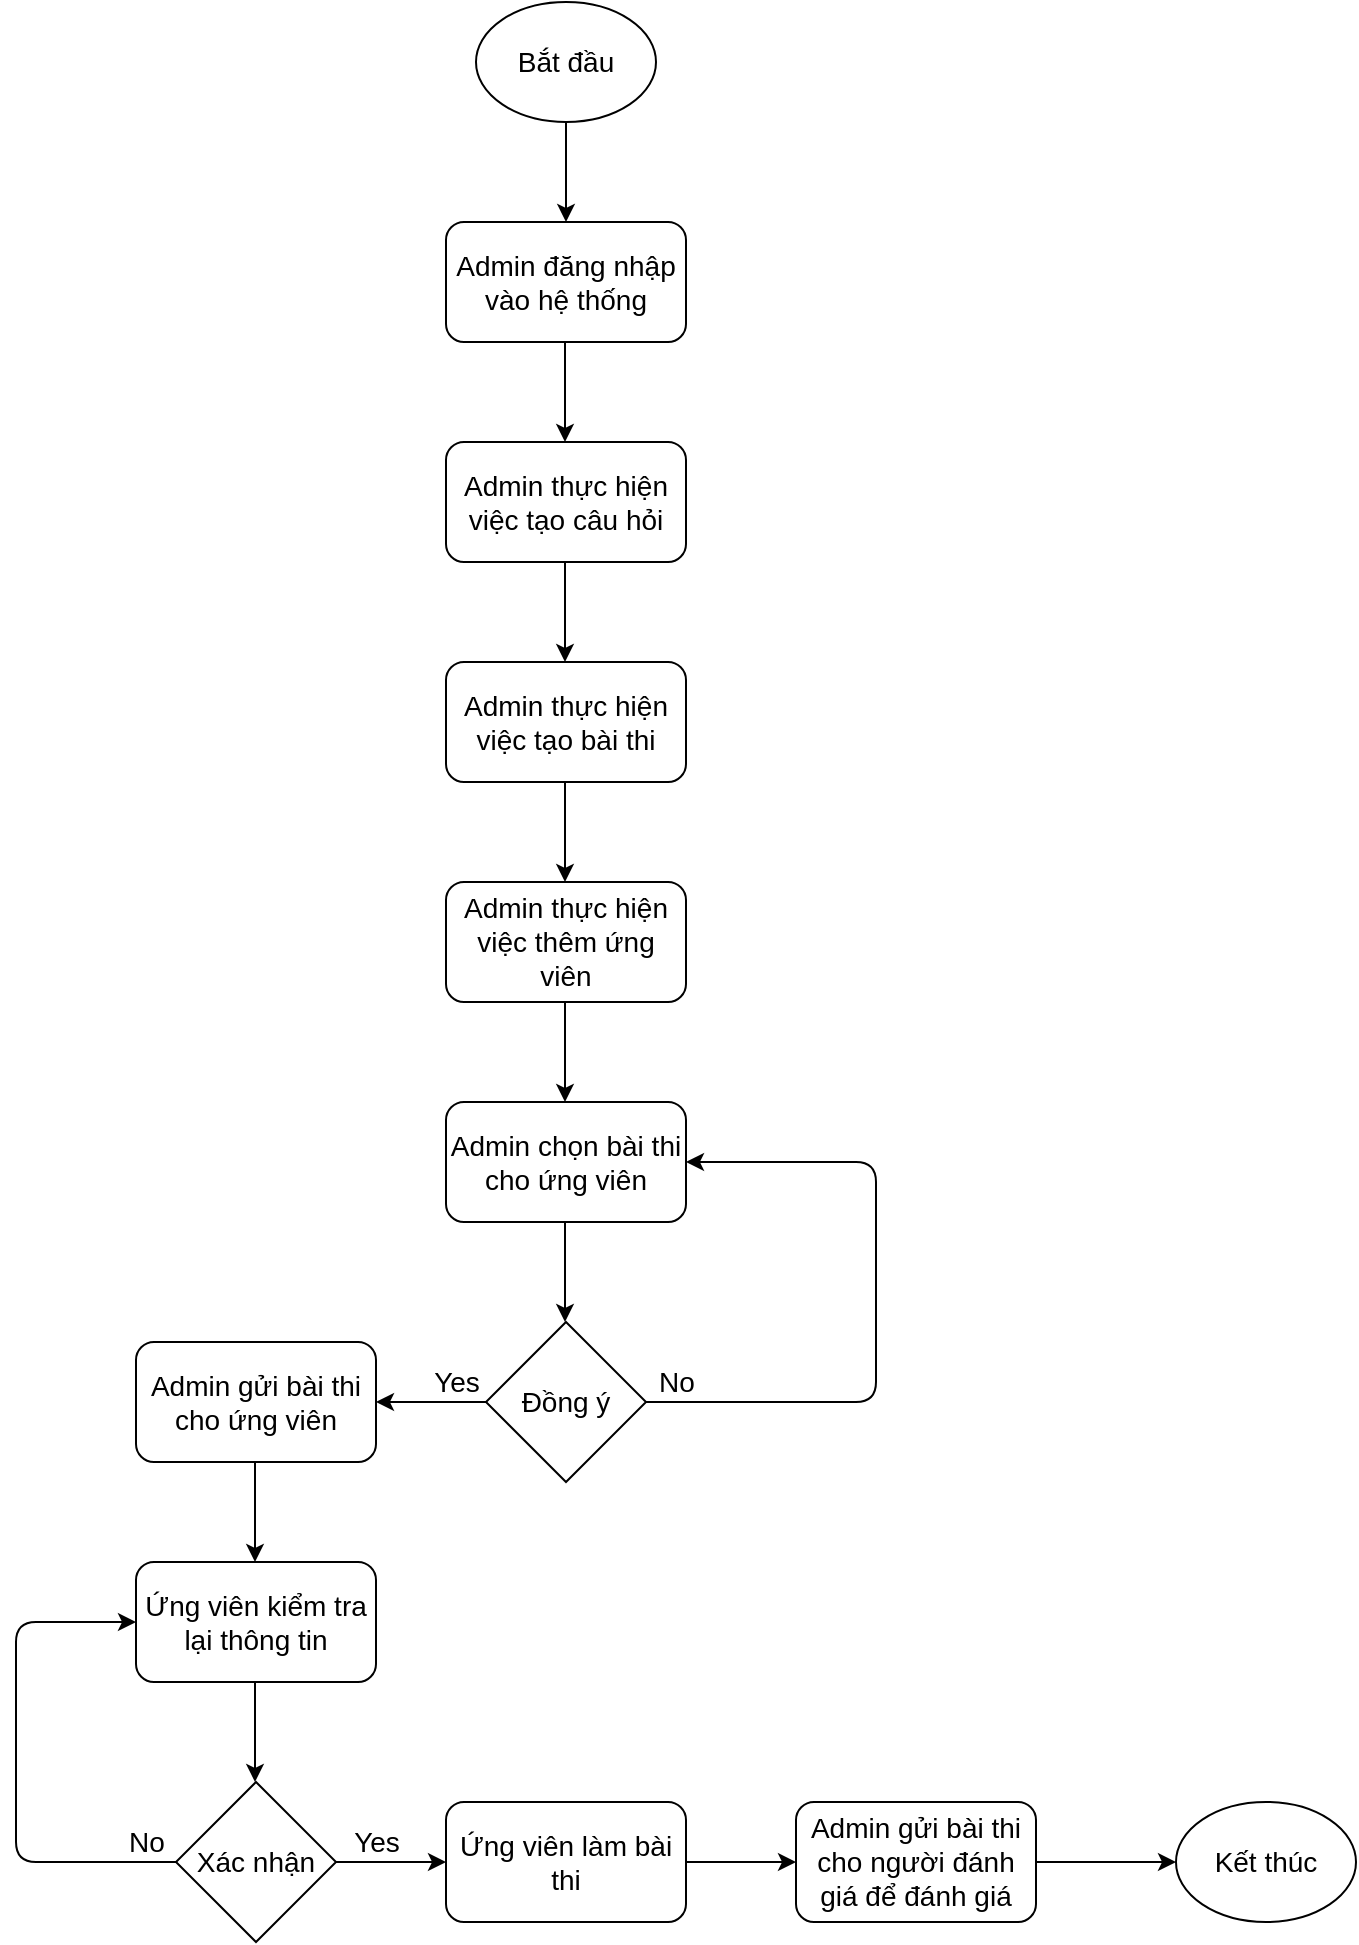 <mxfile version="15.1.4" type="device"><diagram id="08xSV2aj_PGrILpTHVnK" name="Page-1"><mxGraphModel dx="1422" dy="754" grid="1" gridSize="10" guides="1" tooltips="1" connect="1" arrows="1" fold="1" page="1" pageScale="1" pageWidth="850" pageHeight="1100" math="0" shadow="0"><root><mxCell id="0"/><mxCell id="1" parent="0"/><mxCell id="PAzD0VY_bM9tKPtVhAiK-1" value="Bắt đầu" style="ellipse;whiteSpace=wrap;html=1;fontSize=14;" vertex="1" parent="1"><mxGeometry x="360" y="40" width="90" height="60" as="geometry"/></mxCell><mxCell id="PAzD0VY_bM9tKPtVhAiK-2" value="" style="endArrow=classic;html=1;exitX=0.5;exitY=1;exitDx=0;exitDy=0;fontSize=14;" edge="1" parent="1" source="PAzD0VY_bM9tKPtVhAiK-1"><mxGeometry width="50" height="50" relative="1" as="geometry"><mxPoint x="400" y="180" as="sourcePoint"/><mxPoint x="405" y="150" as="targetPoint"/></mxGeometry></mxCell><mxCell id="PAzD0VY_bM9tKPtVhAiK-4" value="Admin đăng nhập vào hệ thống" style="rounded=1;whiteSpace=wrap;html=1;fontSize=14;" vertex="1" parent="1"><mxGeometry x="345" y="150" width="120" height="60" as="geometry"/></mxCell><mxCell id="PAzD0VY_bM9tKPtVhAiK-5" value="Admin thực hiện việc tạo câu hỏi" style="rounded=1;whiteSpace=wrap;html=1;fontSize=14;" vertex="1" parent="1"><mxGeometry x="345" y="260" width="120" height="60" as="geometry"/></mxCell><mxCell id="PAzD0VY_bM9tKPtVhAiK-6" value="" style="endArrow=classic;html=1;exitX=0.5;exitY=1;exitDx=0;exitDy=0;fontSize=14;" edge="1" parent="1"><mxGeometry width="50" height="50" relative="1" as="geometry"><mxPoint x="404.5" y="210" as="sourcePoint"/><mxPoint x="404.5" y="260" as="targetPoint"/></mxGeometry></mxCell><mxCell id="PAzD0VY_bM9tKPtVhAiK-7" value="Admin thực hiện việc tạo bài thi" style="rounded=1;whiteSpace=wrap;html=1;fontSize=14;" vertex="1" parent="1"><mxGeometry x="345" y="370" width="120" height="60" as="geometry"/></mxCell><mxCell id="PAzD0VY_bM9tKPtVhAiK-8" value="" style="endArrow=classic;html=1;exitX=0.5;exitY=1;exitDx=0;exitDy=0;fontSize=14;" edge="1" parent="1"><mxGeometry width="50" height="50" relative="1" as="geometry"><mxPoint x="404.5" y="320" as="sourcePoint"/><mxPoint x="404.5" y="370" as="targetPoint"/></mxGeometry></mxCell><mxCell id="PAzD0VY_bM9tKPtVhAiK-9" value="" style="endArrow=classic;html=1;exitX=0.5;exitY=1;exitDx=0;exitDy=0;fontSize=14;" edge="1" parent="1"><mxGeometry width="50" height="50" relative="1" as="geometry"><mxPoint x="404.5" y="430" as="sourcePoint"/><mxPoint x="404.5" y="480" as="targetPoint"/></mxGeometry></mxCell><mxCell id="PAzD0VY_bM9tKPtVhAiK-10" value="Admin thực hiện việc thêm ứng viên" style="rounded=1;whiteSpace=wrap;html=1;fontSize=14;" vertex="1" parent="1"><mxGeometry x="345" y="480" width="120" height="60" as="geometry"/></mxCell><mxCell id="PAzD0VY_bM9tKPtVhAiK-11" value="" style="endArrow=classic;html=1;exitX=0.5;exitY=1;exitDx=0;exitDy=0;fontSize=14;" edge="1" parent="1"><mxGeometry width="50" height="50" relative="1" as="geometry"><mxPoint x="404.5" y="540" as="sourcePoint"/><mxPoint x="404.5" y="590" as="targetPoint"/></mxGeometry></mxCell><mxCell id="PAzD0VY_bM9tKPtVhAiK-12" value="Admin chọn bài thi cho ứng viên" style="rounded=1;whiteSpace=wrap;html=1;fontSize=14;" vertex="1" parent="1"><mxGeometry x="345" y="590" width="120" height="60" as="geometry"/></mxCell><mxCell id="PAzD0VY_bM9tKPtVhAiK-13" value="Đồng ý" style="rhombus;whiteSpace=wrap;html=1;fontSize=14;" vertex="1" parent="1"><mxGeometry x="365" y="700" width="80" height="80" as="geometry"/></mxCell><mxCell id="PAzD0VY_bM9tKPtVhAiK-15" value="" style="endArrow=classic;html=1;exitX=0.5;exitY=1;exitDx=0;exitDy=0;fontSize=14;" edge="1" parent="1"><mxGeometry width="50" height="50" relative="1" as="geometry"><mxPoint x="404.5" y="650" as="sourcePoint"/><mxPoint x="404.5" y="700" as="targetPoint"/></mxGeometry></mxCell><mxCell id="PAzD0VY_bM9tKPtVhAiK-16" value="" style="endArrow=classic;html=1;exitX=1;exitY=0.5;exitDx=0;exitDy=0;entryX=1;entryY=0.5;entryDx=0;entryDy=0;fontSize=14;" edge="1" parent="1" source="PAzD0VY_bM9tKPtVhAiK-13" target="PAzD0VY_bM9tKPtVhAiK-12"><mxGeometry width="50" height="50" relative="1" as="geometry"><mxPoint x="400" y="870" as="sourcePoint"/><mxPoint x="560" y="620" as="targetPoint"/><Array as="points"><mxPoint x="560" y="740"/><mxPoint x="560" y="620"/></Array></mxGeometry></mxCell><mxCell id="PAzD0VY_bM9tKPtVhAiK-17" value="No" style="text;html=1;align=center;verticalAlign=middle;resizable=0;points=[];autosize=1;strokeColor=none;fillColor=none;fontSize=14;" vertex="1" parent="1"><mxGeometry x="445" y="720" width="30" height="20" as="geometry"/></mxCell><mxCell id="PAzD0VY_bM9tKPtVhAiK-18" value="" style="endArrow=classic;html=1;exitX=0;exitY=0.5;exitDx=0;exitDy=0;fontSize=14;entryX=1;entryY=0.5;entryDx=0;entryDy=0;" edge="1" parent="1" source="PAzD0VY_bM9tKPtVhAiK-13" target="PAzD0VY_bM9tKPtVhAiK-20"><mxGeometry width="50" height="50" relative="1" as="geometry"><mxPoint x="340" y="715" as="sourcePoint"/><mxPoint x="340" y="765" as="targetPoint"/></mxGeometry></mxCell><mxCell id="PAzD0VY_bM9tKPtVhAiK-19" value="Yes" style="text;html=1;align=center;verticalAlign=middle;resizable=0;points=[];autosize=1;strokeColor=none;fillColor=none;fontSize=14;" vertex="1" parent="1"><mxGeometry x="330" y="720" width="40" height="20" as="geometry"/></mxCell><mxCell id="PAzD0VY_bM9tKPtVhAiK-20" value="Admin gửi bài thi cho ứng viên" style="rounded=1;whiteSpace=wrap;html=1;fontSize=14;" vertex="1" parent="1"><mxGeometry x="190" y="710" width="120" height="60" as="geometry"/></mxCell><mxCell id="PAzD0VY_bM9tKPtVhAiK-21" value="" style="endArrow=classic;html=1;exitX=0.5;exitY=1;exitDx=0;exitDy=0;fontSize=14;" edge="1" parent="1"><mxGeometry width="50" height="50" relative="1" as="geometry"><mxPoint x="249.5" y="770" as="sourcePoint"/><mxPoint x="249.5" y="820" as="targetPoint"/></mxGeometry></mxCell><mxCell id="PAzD0VY_bM9tKPtVhAiK-22" value="Ứng viên kiểm tra lại thông tin" style="rounded=1;whiteSpace=wrap;html=1;fontSize=14;" vertex="1" parent="1"><mxGeometry x="190" y="820" width="120" height="60" as="geometry"/></mxCell><mxCell id="PAzD0VY_bM9tKPtVhAiK-23" value="Xác nhận" style="rhombus;whiteSpace=wrap;html=1;fontSize=14;" vertex="1" parent="1"><mxGeometry x="210" y="930" width="80" height="80" as="geometry"/></mxCell><mxCell id="PAzD0VY_bM9tKPtVhAiK-24" value="" style="endArrow=classic;html=1;exitX=0.5;exitY=1;exitDx=0;exitDy=0;fontSize=14;" edge="1" parent="1"><mxGeometry width="50" height="50" relative="1" as="geometry"><mxPoint x="249.5" y="880" as="sourcePoint"/><mxPoint x="249.5" y="930" as="targetPoint"/></mxGeometry></mxCell><mxCell id="PAzD0VY_bM9tKPtVhAiK-26" value="No" style="text;html=1;align=center;verticalAlign=middle;resizable=0;points=[];autosize=1;strokeColor=none;fillColor=none;fontSize=14;" vertex="1" parent="1"><mxGeometry x="180" y="950" width="30" height="20" as="geometry"/></mxCell><mxCell id="PAzD0VY_bM9tKPtVhAiK-27" value="" style="endArrow=classic;html=1;exitX=1;exitY=0.5;exitDx=0;exitDy=0;fontSize=14;entryX=0;entryY=0.5;entryDx=0;entryDy=0;" edge="1" parent="1" source="PAzD0VY_bM9tKPtVhAiK-23" target="PAzD0VY_bM9tKPtVhAiK-29"><mxGeometry width="50" height="50" relative="1" as="geometry"><mxPoint x="404.66" y="890" as="sourcePoint"/><mxPoint x="404.66" y="940" as="targetPoint"/></mxGeometry></mxCell><mxCell id="PAzD0VY_bM9tKPtVhAiK-28" value="Yes" style="text;html=1;align=center;verticalAlign=middle;resizable=0;points=[];autosize=1;strokeColor=none;fillColor=none;fontSize=14;" vertex="1" parent="1"><mxGeometry x="290" y="950" width="40" height="20" as="geometry"/></mxCell><mxCell id="PAzD0VY_bM9tKPtVhAiK-29" value="Ứng viên làm bài thi" style="rounded=1;whiteSpace=wrap;html=1;fontSize=14;" vertex="1" parent="1"><mxGeometry x="345" y="940" width="120" height="60" as="geometry"/></mxCell><mxCell id="PAzD0VY_bM9tKPtVhAiK-30" value="Admin gửi bài thi cho người đánh giá để đánh giá" style="rounded=1;whiteSpace=wrap;html=1;fontSize=14;" vertex="1" parent="1"><mxGeometry x="520" y="940" width="120" height="60" as="geometry"/></mxCell><mxCell id="PAzD0VY_bM9tKPtVhAiK-31" value="" style="endArrow=classic;html=1;exitX=1;exitY=0.5;exitDx=0;exitDy=0;fontSize=14;" edge="1" parent="1" source="PAzD0VY_bM9tKPtVhAiK-29"><mxGeometry width="50" height="50" relative="1" as="geometry"><mxPoint x="404.58" y="1000" as="sourcePoint"/><mxPoint x="520" y="970" as="targetPoint"/></mxGeometry></mxCell><mxCell id="PAzD0VY_bM9tKPtVhAiK-32" value="" style="endArrow=classic;html=1;exitX=1;exitY=0.5;exitDx=0;exitDy=0;fontSize=14;" edge="1" parent="1" source="PAzD0VY_bM9tKPtVhAiK-30"><mxGeometry width="50" height="50" relative="1" as="geometry"><mxPoint x="404.58" y="1110" as="sourcePoint"/><mxPoint x="710" y="970" as="targetPoint"/></mxGeometry></mxCell><mxCell id="PAzD0VY_bM9tKPtVhAiK-33" value="Kết thúc" style="ellipse;whiteSpace=wrap;html=1;fontSize=14;" vertex="1" parent="1"><mxGeometry x="710" y="940" width="90" height="60" as="geometry"/></mxCell><mxCell id="PAzD0VY_bM9tKPtVhAiK-34" value="" style="endArrow=classic;html=1;exitX=0;exitY=0.5;exitDx=0;exitDy=0;fontSize=14;entryX=0;entryY=0.5;entryDx=0;entryDy=0;" edge="1" parent="1" source="PAzD0VY_bM9tKPtVhAiK-23" target="PAzD0VY_bM9tKPtVhAiK-22"><mxGeometry width="50" height="50" relative="1" as="geometry"><mxPoint x="390" y="790" as="sourcePoint"/><mxPoint x="130" y="850" as="targetPoint"/><Array as="points"><mxPoint x="130" y="970"/><mxPoint x="130" y="850"/></Array></mxGeometry></mxCell></root></mxGraphModel></diagram></mxfile>